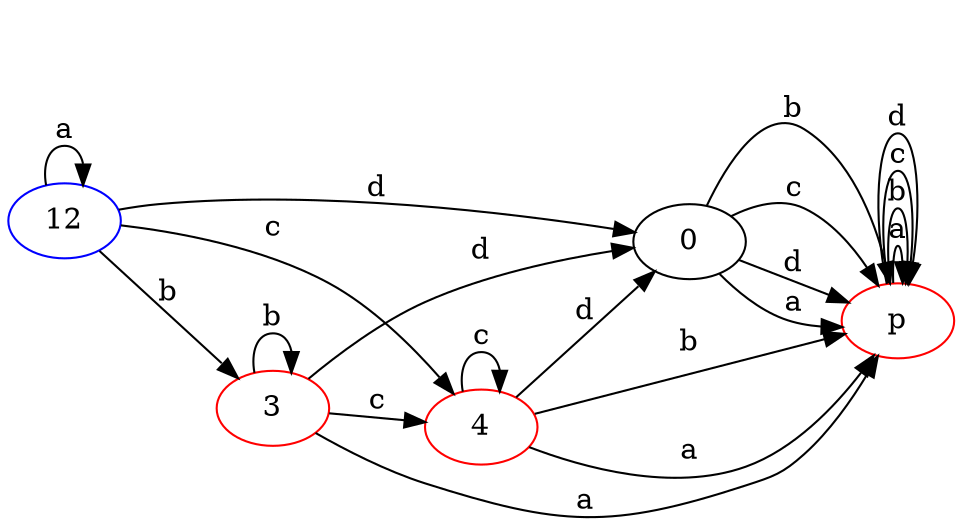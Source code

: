 digraph {
	rankdir=LR
	12 [color=blue]
	12 -> 12 [label=a]
	12 -> 3 [label=b]
	12 -> 4 [label=c]
	12 -> 0 [label=d]
	0
	0 -> p [label=a]
	0 -> p [label=b]
	0 -> p [label=c]
	0 -> p [label=d]
	p [color=red]
	p -> p [label=a]
	p -> p [label=b]
	p -> p [label=c]
	p -> p [label=d]
	3 [color=red]
	3 -> 3 [label=b]
	3 -> 4 [label=c]
	3 -> 0 [label=d]
	3 -> p [label=a]
	4 [color=red]
	4 -> 4 [label=c]
	4 -> 0 [label=d]
	4 -> p [label=a]
	4 -> p [label=b]
}
